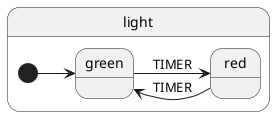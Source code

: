 @startuml
left to right direction
state "light" as light {
  [*] --> light.green

  state "green" as light.green {
    light.green --> light.red : TIMER
  }

  state "red" as light.red {
    light.red --> light.green : TIMER
  }
}
@enduml
